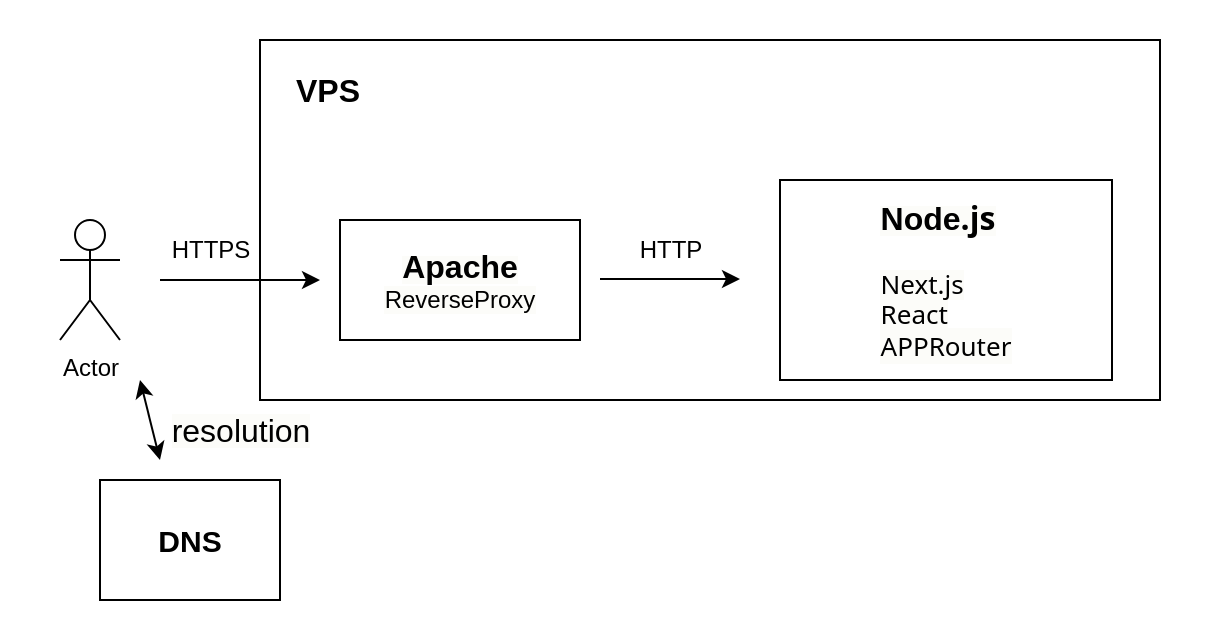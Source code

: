 <mxfile version="24.7.16">
  <diagram name="ページ1" id="BCsIDIFeSV_EriE_t6zV">
    <mxGraphModel dx="1434" dy="780" grid="1" gridSize="10" guides="1" tooltips="1" connect="1" arrows="1" fold="1" page="1" pageScale="1" pageWidth="827" pageHeight="1169" math="0" shadow="0">
      <root>
        <mxCell id="0" />
        <mxCell id="1" parent="0" />
        <mxCell id="myf2Mf568QBIRJ2dU6EO-16" value="" style="rounded=0;whiteSpace=wrap;html=1;strokeColor=none;" vertex="1" parent="1">
          <mxGeometry x="40" y="120" width="610" height="310" as="geometry" />
        </mxCell>
        <mxCell id="myf2Mf568QBIRJ2dU6EO-15" value="&lt;font style=&quot;font-size: 16px;&quot;&gt;&lt;b&gt;　VPS&lt;/b&gt;&lt;/font&gt;&lt;div&gt;&lt;br&gt;&lt;/div&gt;&lt;div&gt;&lt;br&gt;&lt;/div&gt;&lt;div&gt;&lt;br&gt;&lt;/div&gt;&lt;div&gt;&lt;br&gt;&lt;/div&gt;&lt;div&gt;&lt;br&gt;&lt;/div&gt;&lt;div&gt;&lt;br&gt;&lt;/div&gt;&lt;div&gt;&lt;br&gt;&lt;/div&gt;&lt;div&gt;&lt;br&gt;&lt;/div&gt;&lt;div style=&quot;font-size: 13px;&quot;&gt;&lt;br&gt;&lt;/div&gt;" style="rounded=0;whiteSpace=wrap;html=1;align=left;" vertex="1" parent="1">
          <mxGeometry x="170" y="140" width="450" height="180" as="geometry" />
        </mxCell>
        <mxCell id="myf2Mf568QBIRJ2dU6EO-1" value="Actor" style="shape=umlActor;verticalLabelPosition=bottom;verticalAlign=top;html=1;outlineConnect=0;" vertex="1" parent="1">
          <mxGeometry x="70" y="230" width="30" height="60" as="geometry" />
        </mxCell>
        <mxCell id="myf2Mf568QBIRJ2dU6EO-4" value="" style="endArrow=classic;html=1;rounded=0;" edge="1" parent="1">
          <mxGeometry width="50" height="50" relative="1" as="geometry">
            <mxPoint x="120" y="260" as="sourcePoint" />
            <mxPoint x="200" y="260" as="targetPoint" />
            <Array as="points">
              <mxPoint x="160" y="260" />
            </Array>
          </mxGeometry>
        </mxCell>
        <mxCell id="myf2Mf568QBIRJ2dU6EO-5" value="&lt;span style=&quot;text-align: start; background-color: oklch(0.99 0.004 106.471);&quot;&gt;&lt;b style=&quot;font-size: 16px;&quot;&gt;&lt;font style=&quot;&quot; face=&quot;Helvetica&quot;&gt;Apache&lt;/font&gt;&lt;/b&gt;&lt;/span&gt;&lt;div&gt;&lt;div&gt;&lt;span style=&quot;text-align: start; background-color: oklch(0.99 0.004 106.471);&quot;&gt;&lt;font face=&quot;Helvetica&quot; style=&quot;font-size: 12px;&quot;&gt;ReverseProxy&lt;/font&gt;&lt;/span&gt;&lt;/div&gt;&lt;/div&gt;" style="rounded=0;whiteSpace=wrap;html=1;" vertex="1" parent="1">
          <mxGeometry x="210" y="230" width="120" height="60" as="geometry" />
        </mxCell>
        <mxCell id="myf2Mf568QBIRJ2dU6EO-6" value="" style="endArrow=classic;html=1;rounded=0;" edge="1" parent="1">
          <mxGeometry width="50" height="50" relative="1" as="geometry">
            <mxPoint x="340" y="259.5" as="sourcePoint" />
            <mxPoint x="410" y="259.5" as="targetPoint" />
          </mxGeometry>
        </mxCell>
        <mxCell id="myf2Mf568QBIRJ2dU6EO-7" value="&lt;div style=&quot;text-align: start; font-size: 13px;&quot;&gt;&lt;font style=&quot;font-size: 13px;&quot;&gt;&lt;span style=&quot;background-color: oklch(0.99 0.004 106.471);&quot;&gt;&lt;b style=&quot;font-size: 16px;&quot;&gt;&lt;font face=&quot;Helvetica&quot;&gt;Node&lt;/font&gt;&lt;font face=&quot;__fkGroteskNeue_598ab8, __fkGroteskNeue_Fallback_598ab8, ui-sans-serif, system-ui, -apple-system, BlinkMacSystemFont, Segoe UI, Roboto, Helvetica Neue, Arial, Noto Sans, sans-serif, Apple Color Emoji, Segoe UI Emoji, Segoe UI Symbol, Noto Color Emoji&quot;&gt;.js&lt;/font&gt;&lt;/b&gt;&lt;br&gt;&lt;br&gt;&lt;font style=&quot;font-family: __fkGroteskNeue_598ab8, __fkGroteskNeue_Fallback_598ab8, ui-sans-serif, system-ui, -apple-system, BlinkMacSystemFont, &amp;quot;Segoe UI&amp;quot;, Roboto, &amp;quot;Helvetica Neue&amp;quot;, Arial, &amp;quot;Noto Sans&amp;quot;, sans-serif, &amp;quot;Apple Color Emoji&amp;quot;, &amp;quot;Segoe UI Emoji&amp;quot;, &amp;quot;Segoe UI Symbol&amp;quot;, &amp;quot;Noto Color Emoji&amp;quot;; font-size: 13px;&quot;&gt;Next.js&lt;br&gt;React&lt;/font&gt;&lt;/span&gt;&lt;/font&gt;&lt;/div&gt;&lt;div style=&quot;text-align: start; font-size: 13px;&quot;&gt;&lt;font style=&quot;font-size: 13px;&quot; face=&quot;__fkGroteskNeue_598ab8, __fkGroteskNeue_Fallback_598ab8, ui-sans-serif, system-ui, -apple-system, BlinkMacSystemFont, Segoe UI, Roboto, Helvetica Neue, Arial, Noto Sans, sans-serif, Apple Color Emoji, Segoe UI Emoji, Segoe UI Symbol, Noto Color Emoji&quot;&gt;&lt;span style=&quot;background-color: oklch(0.99 0.004 106.471);&quot;&gt;APPRouter&lt;/span&gt;&lt;/font&gt;&lt;/div&gt;" style="rounded=0;whiteSpace=wrap;html=1;" vertex="1" parent="1">
          <mxGeometry x="430" y="210" width="166" height="100" as="geometry" />
        </mxCell>
        <mxCell id="myf2Mf568QBIRJ2dU6EO-8" value="HTTPS" style="text;html=1;align=center;verticalAlign=middle;resizable=0;points=[];autosize=1;strokeColor=none;fillColor=none;" vertex="1" parent="1">
          <mxGeometry x="115" y="230" width="60" height="30" as="geometry" />
        </mxCell>
        <mxCell id="myf2Mf568QBIRJ2dU6EO-9" value="HTTP" style="text;html=1;align=center;verticalAlign=middle;resizable=0;points=[];autosize=1;strokeColor=none;fillColor=none;" vertex="1" parent="1">
          <mxGeometry x="350" y="230" width="50" height="30" as="geometry" />
        </mxCell>
        <mxCell id="myf2Mf568QBIRJ2dU6EO-12" value="" style="endArrow=classic;startArrow=classic;html=1;rounded=0;" edge="1" parent="1">
          <mxGeometry width="50" height="50" relative="1" as="geometry">
            <mxPoint x="110" y="310" as="sourcePoint" />
            <mxPoint x="120" y="350" as="targetPoint" />
          </mxGeometry>
        </mxCell>
        <mxCell id="myf2Mf568QBIRJ2dU6EO-13" value="&lt;b&gt;&lt;font style=&quot;font-size: 15px;&quot;&gt;DNS&lt;/font&gt;&lt;/b&gt;" style="rounded=0;whiteSpace=wrap;html=1;" vertex="1" parent="1">
          <mxGeometry x="90" y="360" width="90" height="60" as="geometry" />
        </mxCell>
        <mxCell id="myf2Mf568QBIRJ2dU6EO-14" value="&lt;span style=&quot;font-size: 16px; text-align: start; text-wrap: wrap; background-color: oklch(0.99 0.004 106.471);&quot;&gt;&lt;font style=&quot;&quot; face=&quot;Helvetica&quot;&gt;resolution&lt;/font&gt;&lt;/span&gt;" style="text;html=1;align=center;verticalAlign=middle;resizable=0;points=[];autosize=1;strokeColor=none;fillColor=none;" vertex="1" parent="1">
          <mxGeometry x="115" y="320" width="90" height="30" as="geometry" />
        </mxCell>
      </root>
    </mxGraphModel>
  </diagram>
</mxfile>
